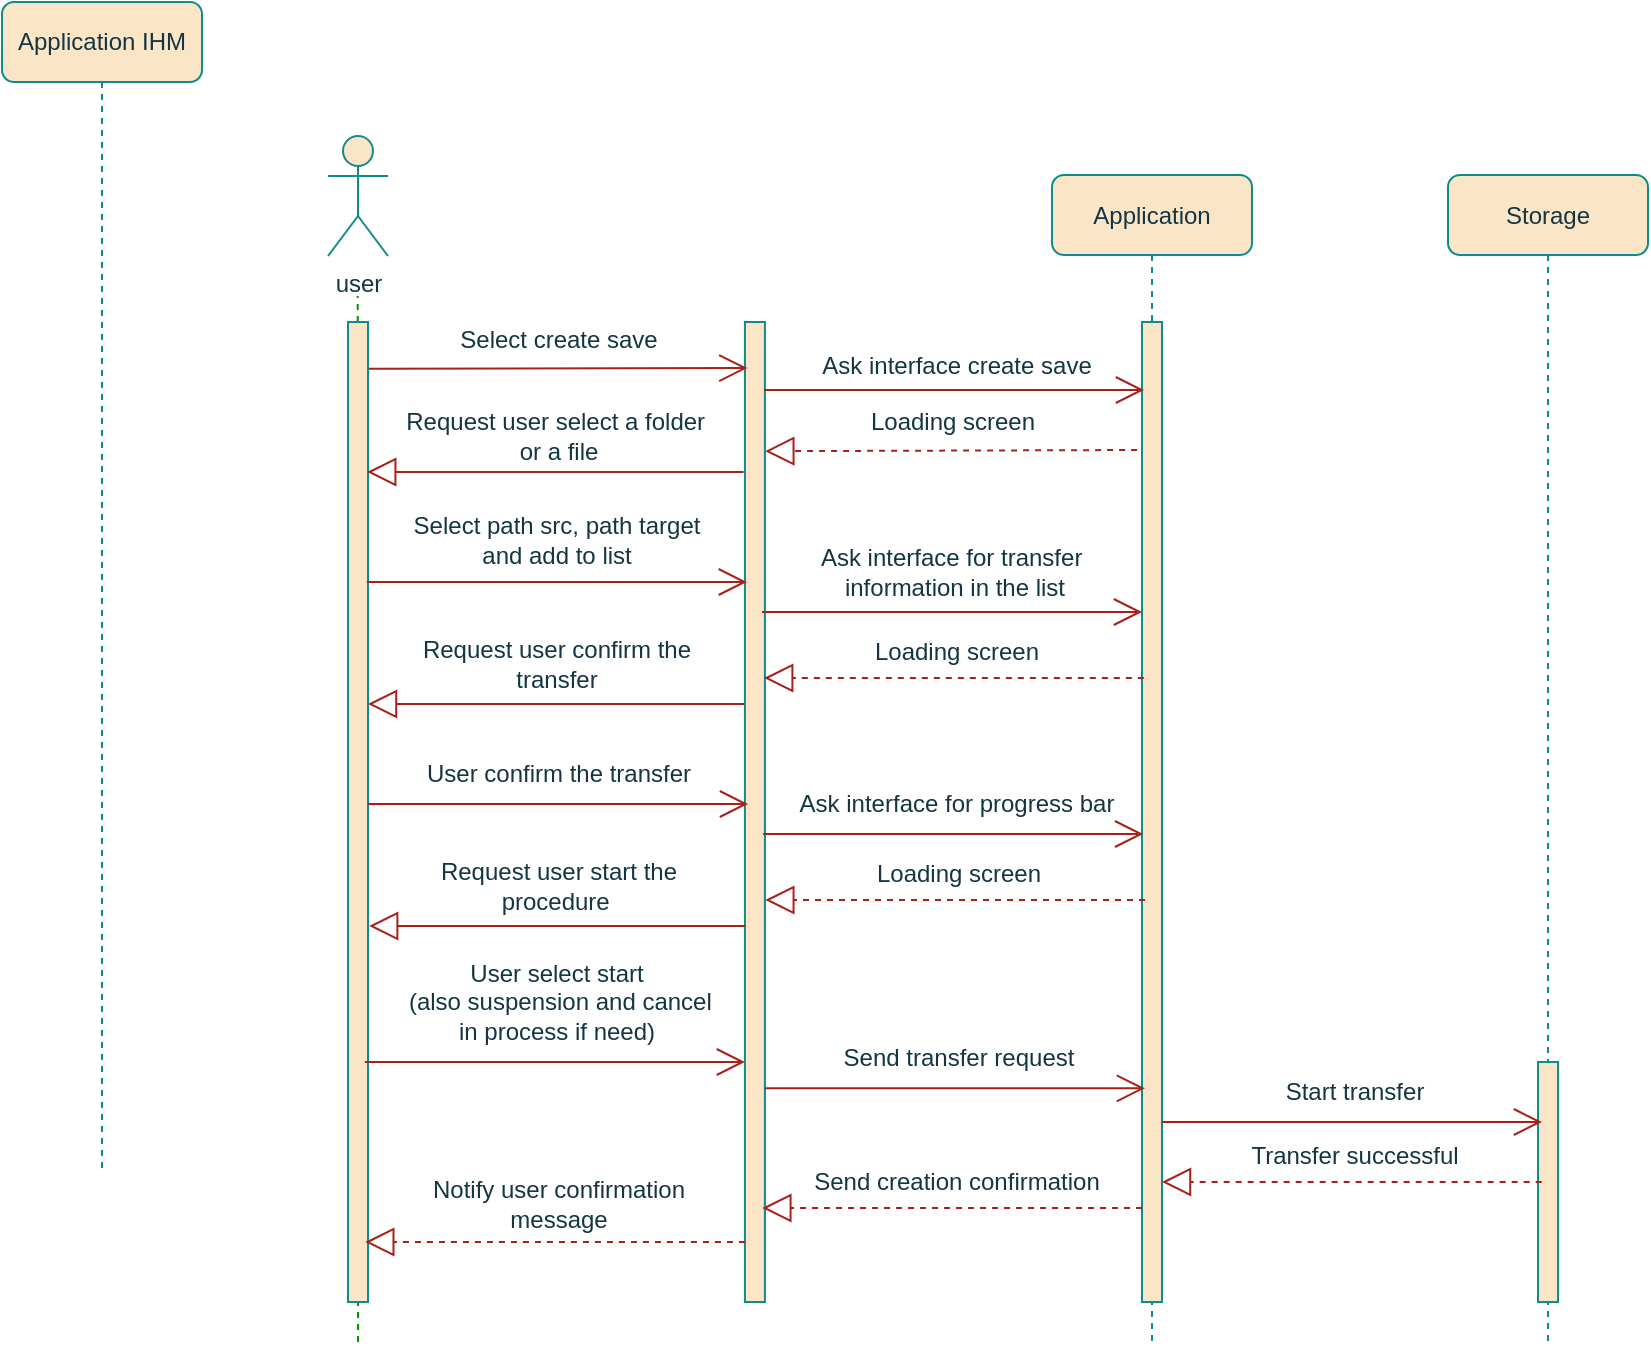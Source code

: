 <mxfile version="20.6.0" type="github">
  <diagram id="vX2mQukgiBAY-gzYamp-" name="Page-1">
    <mxGraphModel dx="1462" dy="792" grid="1" gridSize="10" guides="1" tooltips="1" connect="1" arrows="1" fold="1" page="1" pageScale="1" pageWidth="413" pageHeight="291" math="0" shadow="0">
      <root>
        <mxCell id="0" />
        <mxCell id="1" parent="0" />
        <mxCell id="O1md9pXTTEW-Dt7IMe3F-2" value="&lt;span style=&quot;&quot;&gt;Application IHM&lt;/span&gt;" style="shape=umlLifeline;perimeter=lifelinePerimeter;whiteSpace=wrap;html=1;container=0;collapsible=0;recursiveResize=0;outlineConnect=0;rounded=1;fillColor=#FAE5C7;strokeColor=#0F8B8D;fontColor=#143642;" vertex="1" parent="1">
          <mxGeometry width="100" height="583.5" as="geometry" />
        </mxCell>
        <mxCell id="O1md9pXTTEW-Dt7IMe3F-3" value="user" style="shape=umlActor;verticalLabelPosition=bottom;verticalAlign=top;html=1;rounded=1;fillColor=#FAE5C7;strokeColor=#0F8B8D;fontColor=#143642;" vertex="1" parent="1">
          <mxGeometry x="163" y="67" width="30" height="60" as="geometry" />
        </mxCell>
        <mxCell id="O1md9pXTTEW-Dt7IMe3F-4" value="&lt;span style=&quot;&quot;&gt;Application&lt;/span&gt;" style="shape=umlLifeline;perimeter=lifelinePerimeter;whiteSpace=wrap;html=1;container=0;collapsible=0;recursiveResize=0;outlineConnect=0;rounded=1;fillColor=#FAE5C7;strokeColor=#0F8B8D;fontColor=#143642;" vertex="1" parent="1">
          <mxGeometry x="525" y="86.5" width="100" height="583.5" as="geometry" />
        </mxCell>
        <mxCell id="O1md9pXTTEW-Dt7IMe3F-5" value="&lt;span style=&quot;&quot;&gt;Storage&lt;/span&gt;" style="shape=umlLifeline;perimeter=lifelinePerimeter;whiteSpace=wrap;html=1;container=0;collapsible=0;recursiveResize=0;outlineConnect=0;rounded=1;fillColor=#FAE5C7;strokeColor=#0F8B8D;fontColor=#143642;" vertex="1" parent="1">
          <mxGeometry x="723" y="86.5" width="100" height="583.5" as="geometry" />
        </mxCell>
        <mxCell id="O1md9pXTTEW-Dt7IMe3F-6" value="" style="endArrow=none;dashed=1;html=1;rounded=1;labelBackgroundColor=#DAD2D8;strokeColor=#009900;fontColor=#143642;fillColor=#d5e8d4;" edge="1" parent="1">
          <mxGeometry width="50" height="50" relative="1" as="geometry">
            <mxPoint x="178" y="670" as="sourcePoint" />
            <mxPoint x="177.865" y="147" as="targetPoint" />
          </mxGeometry>
        </mxCell>
        <mxCell id="O1md9pXTTEW-Dt7IMe3F-13" value="" style="html=1;points=[];perimeter=orthogonalPerimeter;rounded=0;glass=0;labelBackgroundColor=none;fillStyle=auto;fillColor=#FAE5C7;strokeColor=#0F8B8D;fontColor=#143642;" vertex="1" parent="1">
          <mxGeometry x="173" y="160" width="10" height="490" as="geometry" />
        </mxCell>
        <mxCell id="O1md9pXTTEW-Dt7IMe3F-14" value="" style="html=1;points=[];perimeter=orthogonalPerimeter;rounded=0;glass=0;labelBackgroundColor=none;fillStyle=auto;fillColor=#FAE5C7;strokeColor=#0F8B8D;fontColor=#143642;" vertex="1" parent="1">
          <mxGeometry x="371.46" y="160" width="10" height="490" as="geometry" />
        </mxCell>
        <mxCell id="O1md9pXTTEW-Dt7IMe3F-16" value="" style="html=1;points=[];perimeter=orthogonalPerimeter;rounded=0;glass=0;labelBackgroundColor=none;fillStyle=auto;fillColor=#FAE5C7;strokeColor=#0F8B8D;fontColor=#143642;" vertex="1" parent="1">
          <mxGeometry x="570" y="160" width="10" height="490" as="geometry" />
        </mxCell>
        <mxCell id="O1md9pXTTEW-Dt7IMe3F-17" value="" style="html=1;points=[];perimeter=orthogonalPerimeter;rounded=0;glass=0;labelBackgroundColor=none;fillStyle=auto;fillColor=#FAE5C7;strokeColor=#0F8B8D;fontColor=#143642;" vertex="1" parent="1">
          <mxGeometry x="768" y="530" width="10" height="120" as="geometry" />
        </mxCell>
        <mxCell id="O1md9pXTTEW-Dt7IMe3F-18" value="Select create save" style="text;html=1;align=center;verticalAlign=middle;resizable=0;points=[];autosize=1;strokeColor=none;fillColor=none;rounded=1;fontColor=#143642;" vertex="1" parent="1">
          <mxGeometry x="218.09" y="154" width="120" height="30" as="geometry" />
        </mxCell>
        <mxCell id="O1md9pXTTEW-Dt7IMe3F-19" value="" style="endArrow=open;endFill=1;endSize=12;html=1;rounded=1;entryX=0.071;entryY=0.165;entryDx=0;entryDy=0;entryPerimeter=0;labelBackgroundColor=#DAD2D8;strokeColor=#A8201A;fontColor=#143642;" edge="1" parent="1">
          <mxGeometry width="160" relative="1" as="geometry">
            <mxPoint x="183.5" y="183.43" as="sourcePoint" />
            <mxPoint x="372.67" y="183.05" as="targetPoint" />
          </mxGeometry>
        </mxCell>
        <mxCell id="O1md9pXTTEW-Dt7IMe3F-20" value="Ask interface create save" style="text;html=1;align=center;verticalAlign=middle;resizable=0;points=[];autosize=1;strokeColor=none;fillColor=none;rounded=1;fontColor=#143642;" vertex="1" parent="1">
          <mxGeometry x="397" y="167" width="160" height="30" as="geometry" />
        </mxCell>
        <mxCell id="O1md9pXTTEW-Dt7IMe3F-21" value="" style="endArrow=open;endFill=1;endSize=12;html=1;rounded=1;labelBackgroundColor=#DAD2D8;strokeColor=#A8201A;fontColor=#143642;" edge="1" parent="1">
          <mxGeometry width="160" relative="1" as="geometry">
            <mxPoint x="381" y="194" as="sourcePoint" />
            <mxPoint x="571" y="194" as="targetPoint" />
          </mxGeometry>
        </mxCell>
        <mxCell id="O1md9pXTTEW-Dt7IMe3F-22" value="Select path src, path target&lt;br&gt;and add to list" style="text;html=1;align=center;verticalAlign=middle;resizable=0;points=[];autosize=1;strokeColor=none;fillColor=none;rounded=1;fontColor=#143642;" vertex="1" parent="1">
          <mxGeometry x="192.41" y="249" width="170" height="40" as="geometry" />
        </mxCell>
        <mxCell id="O1md9pXTTEW-Dt7IMe3F-23" value="" style="endArrow=open;endFill=1;endSize=12;html=1;rounded=1;labelBackgroundColor=#DAD2D8;strokeColor=#A8201A;fontColor=#143642;" edge="1" parent="1">
          <mxGeometry x="326.46" y="86.5" width="160" relative="1" as="geometry">
            <mxPoint x="182.42" y="290" as="sourcePoint" />
            <mxPoint x="372.42" y="290" as="targetPoint" />
          </mxGeometry>
        </mxCell>
        <mxCell id="O1md9pXTTEW-Dt7IMe3F-24" value="Ask interface for transfer&amp;nbsp;&lt;br&gt;information in the list" style="text;html=1;align=center;verticalAlign=middle;resizable=0;points=[];autosize=1;strokeColor=none;fillColor=none;rounded=1;fontColor=#143642;" vertex="1" parent="1">
          <mxGeometry x="396.36" y="265" width="160" height="40" as="geometry" />
        </mxCell>
        <mxCell id="O1md9pXTTEW-Dt7IMe3F-25" value="" style="endArrow=open;endFill=1;endSize=12;html=1;rounded=1;labelBackgroundColor=#DAD2D8;strokeColor=#A8201A;fontColor=#143642;" edge="1" parent="1">
          <mxGeometry width="160" relative="1" as="geometry">
            <mxPoint x="380" y="305.0" as="sourcePoint" />
            <mxPoint x="570" y="305.0" as="targetPoint" />
          </mxGeometry>
        </mxCell>
        <mxCell id="O1md9pXTTEW-Dt7IMe3F-26" value="Loading screen" style="text;html=1;align=center;verticalAlign=middle;resizable=0;points=[];autosize=1;strokeColor=none;fillColor=none;rounded=1;fontColor=#143642;" vertex="1" parent="1">
          <mxGeometry x="422.42" y="310" width="110" height="30" as="geometry" />
        </mxCell>
        <mxCell id="O1md9pXTTEW-Dt7IMe3F-27" value="" style="endArrow=block;dashed=1;endFill=0;endSize=12;html=1;rounded=1;labelBackgroundColor=#DAD2D8;strokeColor=#A8201A;fontColor=#143642;" edge="1" parent="1">
          <mxGeometry width="160" relative="1" as="geometry">
            <mxPoint x="570.92" y="338" as="sourcePoint" />
            <mxPoint x="381.087" y="338" as="targetPoint" />
          </mxGeometry>
        </mxCell>
        <mxCell id="O1md9pXTTEW-Dt7IMe3F-40" value="Loading screen" style="text;html=1;align=center;verticalAlign=middle;resizable=0;points=[];autosize=1;strokeColor=none;fillColor=none;rounded=1;fontColor=#143642;" vertex="1" parent="1">
          <mxGeometry x="419.77" y="195" width="110" height="30" as="geometry" />
        </mxCell>
        <mxCell id="O1md9pXTTEW-Dt7IMe3F-41" value="" style="endArrow=block;dashed=1;endFill=0;endSize=12;html=1;rounded=1;exitX=-0.211;exitY=0.186;exitDx=0;exitDy=0;exitPerimeter=0;labelBackgroundColor=#DAD2D8;strokeColor=#A8201A;fontColor=#143642;" edge="1" parent="1">
          <mxGeometry width="160" relative="1" as="geometry">
            <mxPoint x="567.55" y="223.998" as="sourcePoint" />
            <mxPoint x="381.66" y="224.59" as="targetPoint" />
          </mxGeometry>
        </mxCell>
        <mxCell id="O1md9pXTTEW-Dt7IMe3F-42" value="Request user select a folder&amp;nbsp;&lt;br&gt;or a file" style="text;html=1;align=center;verticalAlign=middle;resizable=0;points=[];autosize=1;strokeColor=none;fillColor=none;rounded=1;fontColor=#143642;" vertex="1" parent="1">
          <mxGeometry x="187.6" y="197" width="180" height="40" as="geometry" />
        </mxCell>
        <mxCell id="O1md9pXTTEW-Dt7IMe3F-43" value="" style="endArrow=block;endFill=0;endSize=12;html=1;rounded=1;labelBackgroundColor=#DAD2D8;strokeColor=#A8201A;fontColor=#143642;" edge="1" parent="1">
          <mxGeometry width="160" relative="1" as="geometry">
            <mxPoint x="370.77" y="235.0" as="sourcePoint" />
            <mxPoint x="182.597" y="235.0" as="targetPoint" />
          </mxGeometry>
        </mxCell>
        <mxCell id="O1md9pXTTEW-Dt7IMe3F-58" value="Request user confirm the &lt;br&gt;transfer" style="text;html=1;align=center;verticalAlign=middle;resizable=0;points=[];autosize=1;strokeColor=none;fillColor=none;rounded=1;fontColor=#143642;" vertex="1" parent="1">
          <mxGeometry x="197.41" y="311" width="160" height="40" as="geometry" />
        </mxCell>
        <mxCell id="O1md9pXTTEW-Dt7IMe3F-59" value="" style="endArrow=block;endFill=0;endSize=12;html=1;rounded=1;labelBackgroundColor=#DAD2D8;strokeColor=#A8201A;fontColor=#143642;" edge="1" parent="1">
          <mxGeometry width="160" relative="1" as="geometry">
            <mxPoint x="371.17" y="351.0" as="sourcePoint" />
            <mxPoint x="182.997" y="351.0" as="targetPoint" />
          </mxGeometry>
        </mxCell>
        <mxCell id="O1md9pXTTEW-Dt7IMe3F-60" value="User confirm the transfer" style="text;html=1;align=center;verticalAlign=middle;resizable=0;points=[];autosize=1;strokeColor=none;fillColor=none;rounded=1;fontColor=#143642;" vertex="1" parent="1">
          <mxGeometry x="197.99" y="371" width="160" height="30" as="geometry" />
        </mxCell>
        <mxCell id="O1md9pXTTEW-Dt7IMe3F-61" value="" style="endArrow=open;endFill=1;endSize=12;html=1;rounded=1;labelBackgroundColor=#DAD2D8;strokeColor=#A8201A;fontColor=#143642;" edge="1" parent="1">
          <mxGeometry x="326.46" y="86.5" width="160" relative="1" as="geometry">
            <mxPoint x="183.0" y="401" as="sourcePoint" />
            <mxPoint x="373.0" y="401" as="targetPoint" />
          </mxGeometry>
        </mxCell>
        <mxCell id="O1md9pXTTEW-Dt7IMe3F-62" value="Ask interface for progress bar" style="text;html=1;align=center;verticalAlign=middle;resizable=0;points=[];autosize=1;strokeColor=none;fillColor=none;rounded=1;fontColor=#143642;" vertex="1" parent="1">
          <mxGeometry x="386.94" y="386" width="180" height="30" as="geometry" />
        </mxCell>
        <mxCell id="O1md9pXTTEW-Dt7IMe3F-63" value="" style="endArrow=open;endFill=1;endSize=12;html=1;rounded=1;labelBackgroundColor=#DAD2D8;strokeColor=#A8201A;fontColor=#143642;" edge="1" parent="1">
          <mxGeometry width="160" relative="1" as="geometry">
            <mxPoint x="380.58" y="416.0" as="sourcePoint" />
            <mxPoint x="570.58" y="416.0" as="targetPoint" />
          </mxGeometry>
        </mxCell>
        <mxCell id="O1md9pXTTEW-Dt7IMe3F-64" value="Loading screen" style="text;html=1;align=center;verticalAlign=middle;resizable=0;points=[];autosize=1;strokeColor=none;fillColor=none;rounded=1;fontColor=#143642;" vertex="1" parent="1">
          <mxGeometry x="423" y="421" width="110" height="30" as="geometry" />
        </mxCell>
        <mxCell id="O1md9pXTTEW-Dt7IMe3F-65" value="" style="endArrow=block;dashed=1;endFill=0;endSize=12;html=1;rounded=1;labelBackgroundColor=#DAD2D8;strokeColor=#A8201A;fontColor=#143642;" edge="1" parent="1">
          <mxGeometry width="160" relative="1" as="geometry">
            <mxPoint x="571.5" y="449" as="sourcePoint" />
            <mxPoint x="381.667" y="449" as="targetPoint" />
          </mxGeometry>
        </mxCell>
        <mxCell id="O1md9pXTTEW-Dt7IMe3F-66" value="Request user start the &lt;br&gt;procedure&amp;nbsp;" style="text;html=1;align=center;verticalAlign=middle;resizable=0;points=[];autosize=1;strokeColor=none;fillColor=none;rounded=1;fontColor=#143642;" vertex="1" parent="1">
          <mxGeometry x="207.99" y="422" width="140" height="40" as="geometry" />
        </mxCell>
        <mxCell id="O1md9pXTTEW-Dt7IMe3F-67" value="" style="endArrow=block;endFill=0;endSize=12;html=1;rounded=1;labelBackgroundColor=#DAD2D8;strokeColor=#A8201A;fontColor=#143642;" edge="1" parent="1">
          <mxGeometry width="160" relative="1" as="geometry">
            <mxPoint x="371.75" y="462.0" as="sourcePoint" />
            <mxPoint x="183.577" y="462.0" as="targetPoint" />
          </mxGeometry>
        </mxCell>
        <mxCell id="O1md9pXTTEW-Dt7IMe3F-68" value="User select start&lt;br&gt;&amp;nbsp;(also suspension and cancel &lt;br&gt;in process if need)" style="text;html=1;align=center;verticalAlign=middle;resizable=0;points=[];autosize=1;strokeColor=none;fillColor=none;rounded=1;fontColor=#143642;" vertex="1" parent="1">
          <mxGeometry x="187.41" y="470" width="180" height="60" as="geometry" />
        </mxCell>
        <mxCell id="O1md9pXTTEW-Dt7IMe3F-69" value="" style="endArrow=open;endFill=1;endSize=12;html=1;rounded=1;labelBackgroundColor=#DAD2D8;strokeColor=#A8201A;fontColor=#143642;" edge="1" parent="1">
          <mxGeometry x="326.46" y="86.5" width="160" relative="1" as="geometry">
            <mxPoint x="181.46" y="530" as="sourcePoint" />
            <mxPoint x="371.46" y="530" as="targetPoint" />
          </mxGeometry>
        </mxCell>
        <mxCell id="O1md9pXTTEW-Dt7IMe3F-70" value="Send transfer request" style="text;html=1;align=center;verticalAlign=middle;resizable=0;points=[];autosize=1;strokeColor=none;fillColor=none;rounded=1;fontColor=#143642;" vertex="1" parent="1">
          <mxGeometry x="407.82" y="513.17" width="140" height="30" as="geometry" />
        </mxCell>
        <mxCell id="O1md9pXTTEW-Dt7IMe3F-71" value="" style="endArrow=open;endFill=1;endSize=12;html=1;rounded=1;labelBackgroundColor=#DAD2D8;strokeColor=#A8201A;fontColor=#143642;" edge="1" parent="1">
          <mxGeometry width="160" relative="1" as="geometry">
            <mxPoint x="381.46" y="543.17" as="sourcePoint" />
            <mxPoint x="571.46" y="543.17" as="targetPoint" />
          </mxGeometry>
        </mxCell>
        <mxCell id="O1md9pXTTEW-Dt7IMe3F-72" value="Start transfer" style="text;html=1;align=center;verticalAlign=middle;resizable=0;points=[];autosize=1;strokeColor=none;fillColor=none;rounded=1;fontColor=#143642;" vertex="1" parent="1">
          <mxGeometry x="631.36" y="530" width="90" height="30" as="geometry" />
        </mxCell>
        <mxCell id="O1md9pXTTEW-Dt7IMe3F-73" value="" style="endArrow=open;endFill=1;endSize=12;html=1;rounded=1;labelBackgroundColor=#DAD2D8;strokeColor=#A8201A;fontColor=#143642;" edge="1" parent="1">
          <mxGeometry width="160" relative="1" as="geometry">
            <mxPoint x="580" y="560.0" as="sourcePoint" />
            <mxPoint x="770" y="560.0" as="targetPoint" />
          </mxGeometry>
        </mxCell>
        <mxCell id="O1md9pXTTEW-Dt7IMe3F-74" value="Transfer successful" style="text;html=1;align=center;verticalAlign=middle;resizable=0;points=[];autosize=1;strokeColor=none;fillColor=none;rounded=1;fontColor=#143642;" vertex="1" parent="1">
          <mxGeometry x="611.33" y="562" width="130" height="30" as="geometry" />
        </mxCell>
        <mxCell id="O1md9pXTTEW-Dt7IMe3F-75" value="" style="endArrow=block;dashed=1;endFill=0;endSize=12;html=1;rounded=1;labelBackgroundColor=#DAD2D8;strokeColor=#A8201A;fontColor=#143642;" edge="1" parent="1">
          <mxGeometry width="160" relative="1" as="geometry">
            <mxPoint x="769.83" y="590" as="sourcePoint" />
            <mxPoint x="579.997" y="590" as="targetPoint" />
          </mxGeometry>
        </mxCell>
        <mxCell id="O1md9pXTTEW-Dt7IMe3F-76" value="Send creation confirmation" style="text;html=1;align=center;verticalAlign=middle;resizable=0;points=[];autosize=1;strokeColor=none;fillColor=none;rounded=1;fontColor=#143642;" vertex="1" parent="1">
          <mxGeometry x="391.5" y="575" width="170" height="30" as="geometry" />
        </mxCell>
        <mxCell id="O1md9pXTTEW-Dt7IMe3F-77" value="" style="endArrow=block;dashed=1;endFill=0;endSize=12;html=1;rounded=1;labelBackgroundColor=#DAD2D8;strokeColor=#A8201A;fontColor=#143642;" edge="1" parent="1">
          <mxGeometry width="160" relative="1" as="geometry">
            <mxPoint x="570.0" y="603" as="sourcePoint" />
            <mxPoint x="380.167" y="603" as="targetPoint" />
          </mxGeometry>
        </mxCell>
        <mxCell id="O1md9pXTTEW-Dt7IMe3F-78" value="Notify user confirmation&lt;br&gt;message" style="text;html=1;align=center;verticalAlign=middle;resizable=0;points=[];autosize=1;strokeColor=none;fillColor=none;rounded=1;fontColor=#143642;" vertex="1" parent="1">
          <mxGeometry x="202.96" y="581" width="150" height="40" as="geometry" />
        </mxCell>
        <mxCell id="O1md9pXTTEW-Dt7IMe3F-79" value="" style="endArrow=block;dashed=1;endFill=0;endSize=12;html=1;rounded=1;labelBackgroundColor=#DAD2D8;strokeColor=#A8201A;fontColor=#143642;" edge="1" parent="1">
          <mxGeometry width="160" relative="1" as="geometry">
            <mxPoint x="371.46" y="620" as="sourcePoint" />
            <mxPoint x="181.627" y="620" as="targetPoint" />
          </mxGeometry>
        </mxCell>
      </root>
    </mxGraphModel>
  </diagram>
</mxfile>
